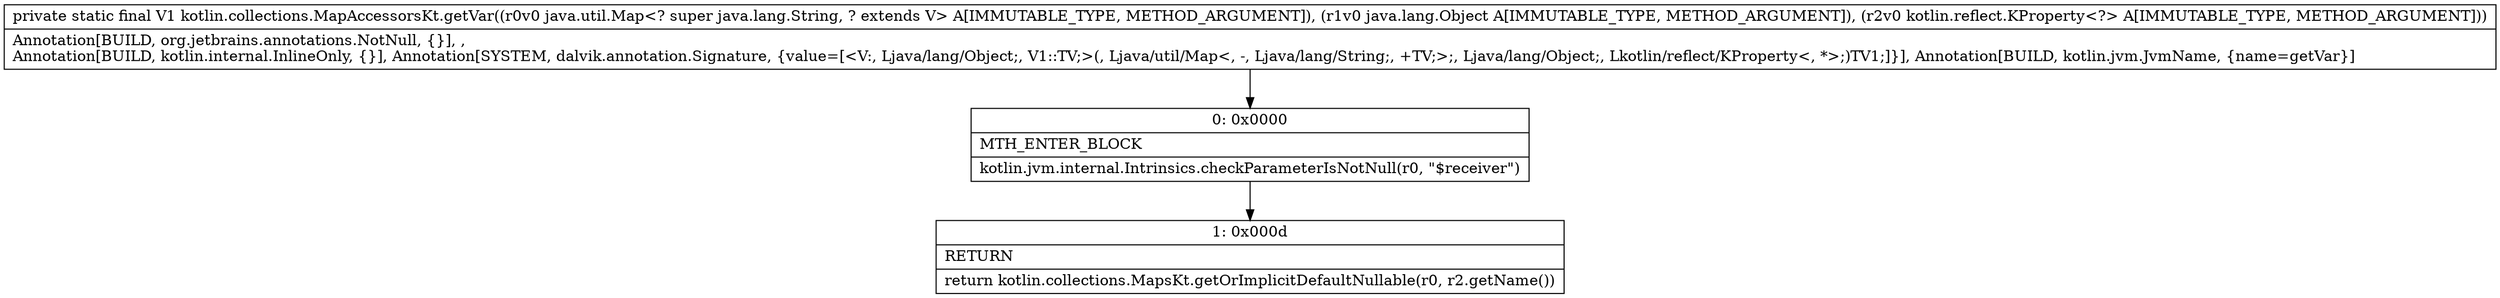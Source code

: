 digraph "CFG forkotlin.collections.MapAccessorsKt.getVar(Ljava\/util\/Map;Ljava\/lang\/Object;Lkotlin\/reflect\/KProperty;)Ljava\/lang\/Object;" {
Node_0 [shape=record,label="{0\:\ 0x0000|MTH_ENTER_BLOCK\l|kotlin.jvm.internal.Intrinsics.checkParameterIsNotNull(r0, \"$receiver\")\l}"];
Node_1 [shape=record,label="{1\:\ 0x000d|RETURN\l|return kotlin.collections.MapsKt.getOrImplicitDefaultNullable(r0, r2.getName())\l}"];
MethodNode[shape=record,label="{private static final V1 kotlin.collections.MapAccessorsKt.getVar((r0v0 java.util.Map\<? super java.lang.String, ? extends V\> A[IMMUTABLE_TYPE, METHOD_ARGUMENT]), (r1v0 java.lang.Object A[IMMUTABLE_TYPE, METHOD_ARGUMENT]), (r2v0 kotlin.reflect.KProperty\<?\> A[IMMUTABLE_TYPE, METHOD_ARGUMENT]))  | Annotation[BUILD, org.jetbrains.annotations.NotNull, \{\}], , \lAnnotation[BUILD, kotlin.internal.InlineOnly, \{\}], Annotation[SYSTEM, dalvik.annotation.Signature, \{value=[\<V:, Ljava\/lang\/Object;, V1::TV;\>(, Ljava\/util\/Map\<, \-, Ljava\/lang\/String;, +TV;\>;, Ljava\/lang\/Object;, Lkotlin\/reflect\/KProperty\<, *\>;)TV1;]\}], Annotation[BUILD, kotlin.jvm.JvmName, \{name=getVar\}]\l}"];
MethodNode -> Node_0;
Node_0 -> Node_1;
}

